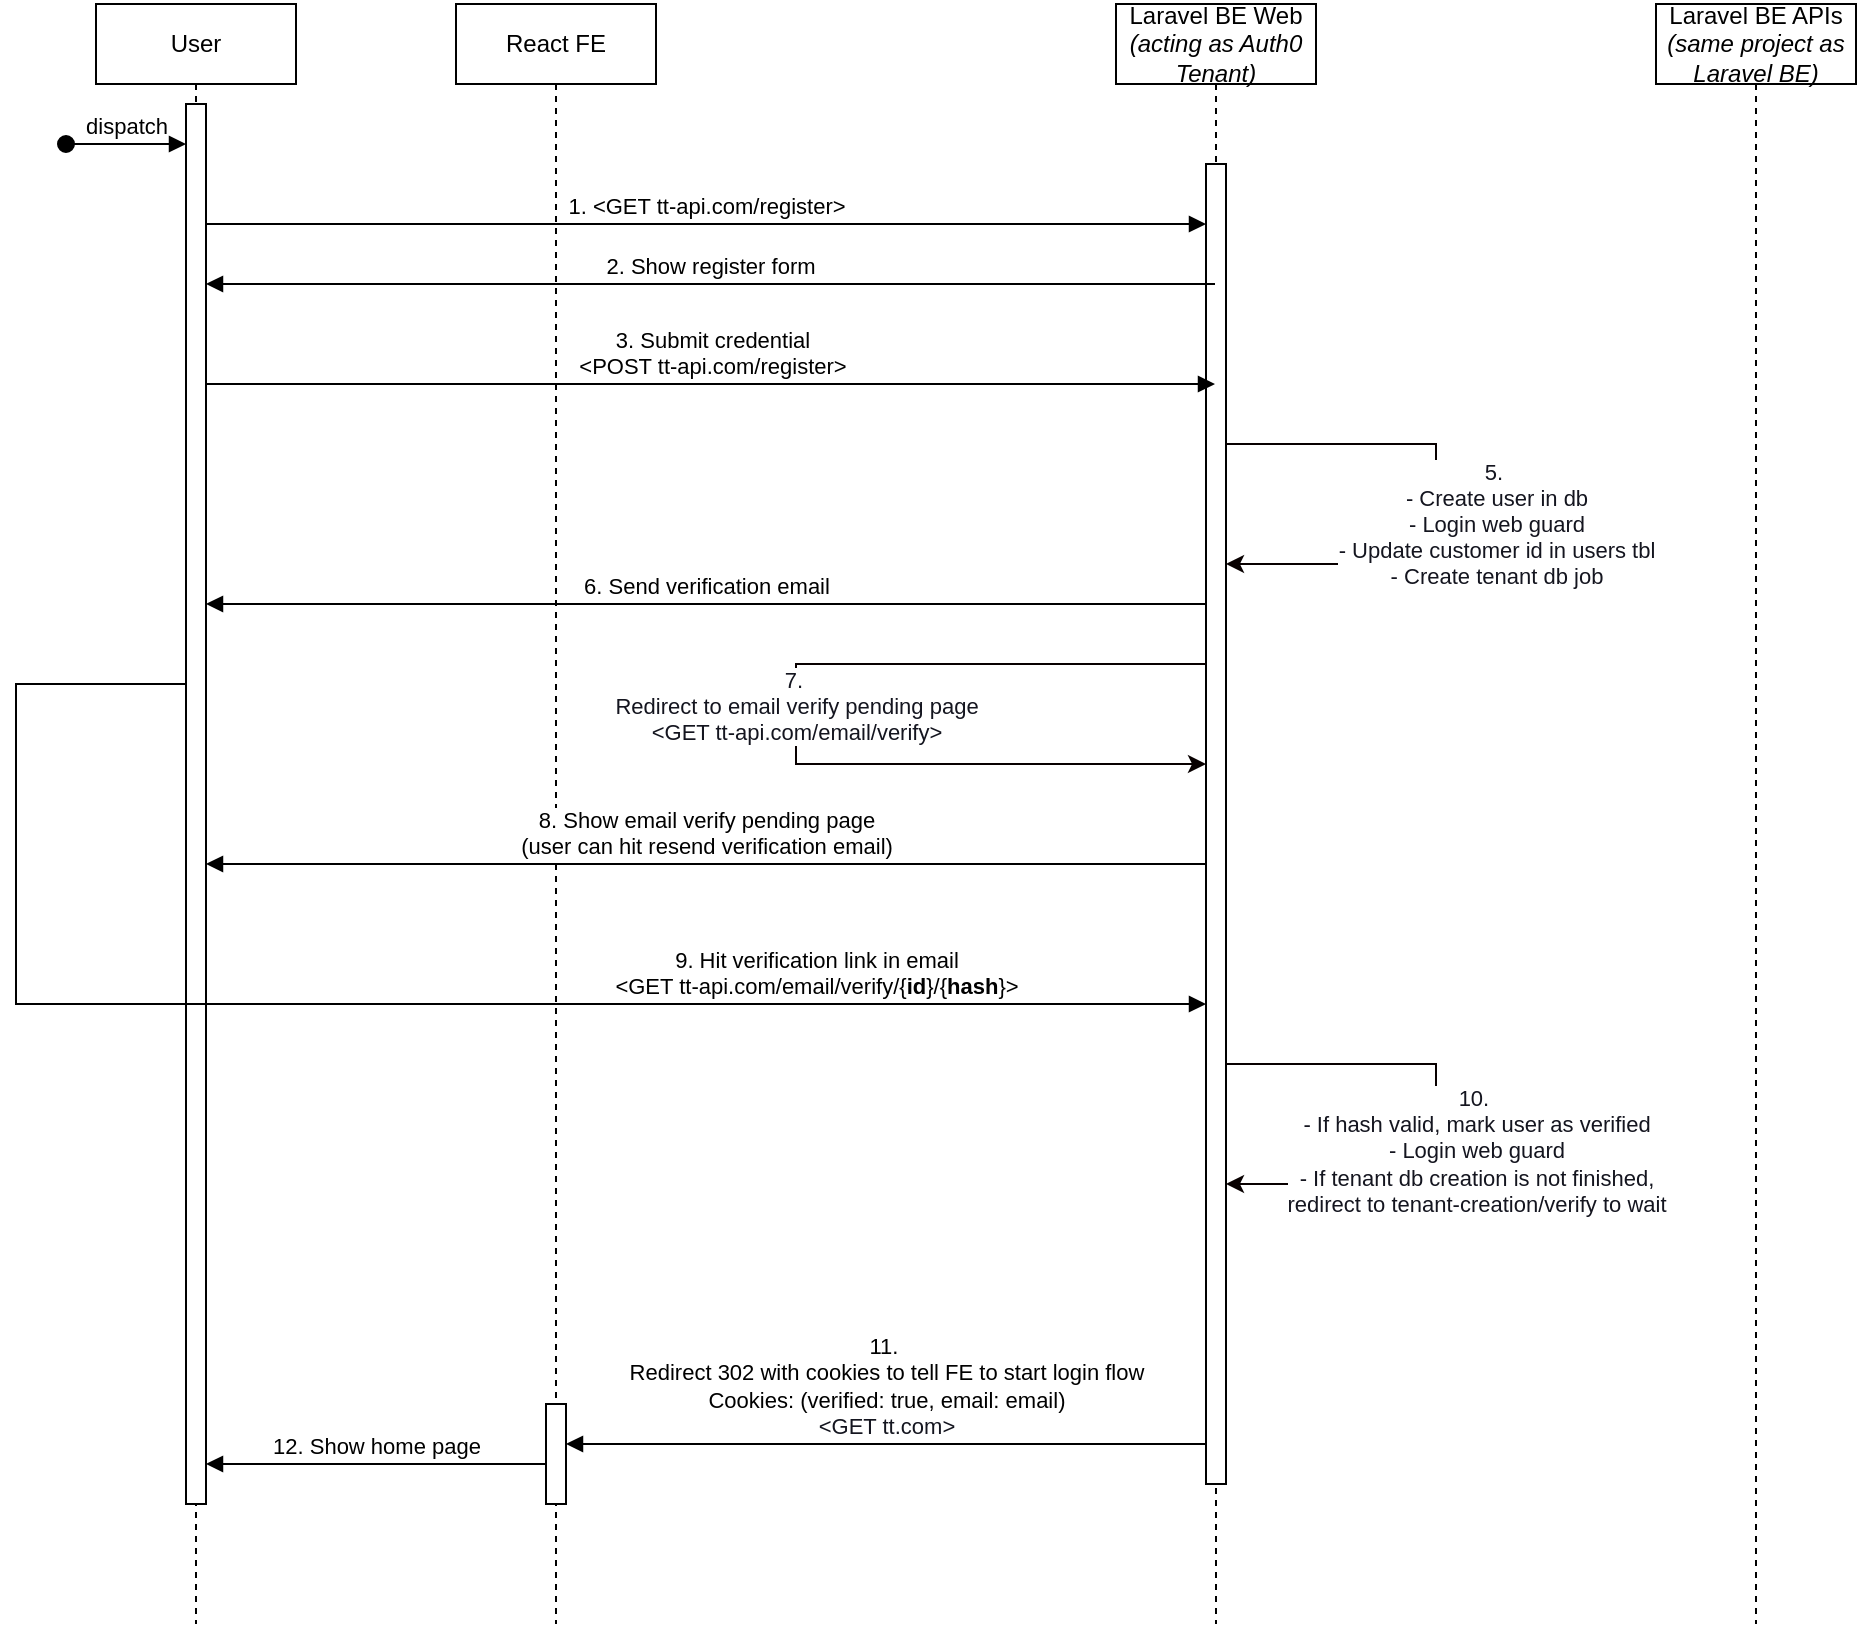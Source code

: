 <mxfile version="24.8.2">
  <diagram name="Page-1" id="g1ioHameETK95ObDJx7T">
    <mxGraphModel dx="2578" dy="934" grid="1" gridSize="10" guides="1" tooltips="1" connect="1" arrows="1" fold="1" page="1" pageScale="1" pageWidth="850" pageHeight="1100" math="0" shadow="0">
      <root>
        <mxCell id="0" />
        <mxCell id="1" parent="0" />
        <mxCell id="X3JfPEDHWv-7EbyUDdrs-1" value="User" style="shape=umlLifeline;perimeter=lifelinePerimeter;whiteSpace=wrap;html=1;container=0;dropTarget=0;collapsible=0;recursiveResize=0;outlineConnect=0;portConstraint=eastwest;newEdgeStyle={&quot;edgeStyle&quot;:&quot;elbowEdgeStyle&quot;,&quot;elbow&quot;:&quot;vertical&quot;,&quot;curved&quot;:0,&quot;rounded&quot;:0};" parent="1" vertex="1">
          <mxGeometry x="-410" y="30" width="100" height="810" as="geometry" />
        </mxCell>
        <mxCell id="X3JfPEDHWv-7EbyUDdrs-2" value="" style="html=1;points=[];perimeter=orthogonalPerimeter;outlineConnect=0;targetShapes=umlLifeline;portConstraint=eastwest;newEdgeStyle={&quot;edgeStyle&quot;:&quot;elbowEdgeStyle&quot;,&quot;elbow&quot;:&quot;vertical&quot;,&quot;curved&quot;:0,&quot;rounded&quot;:0};" parent="X3JfPEDHWv-7EbyUDdrs-1" vertex="1">
          <mxGeometry x="45" y="50" width="10" height="700" as="geometry" />
        </mxCell>
        <mxCell id="X3JfPEDHWv-7EbyUDdrs-3" value="dispatch" style="html=1;verticalAlign=bottom;startArrow=oval;endArrow=block;startSize=8;edgeStyle=elbowEdgeStyle;elbow=vertical;curved=0;rounded=0;" parent="X3JfPEDHWv-7EbyUDdrs-1" target="X3JfPEDHWv-7EbyUDdrs-2" edge="1">
          <mxGeometry relative="1" as="geometry">
            <mxPoint x="-15" y="70" as="sourcePoint" />
          </mxGeometry>
        </mxCell>
        <mxCell id="X3JfPEDHWv-7EbyUDdrs-5" value="React FE" style="shape=umlLifeline;perimeter=lifelinePerimeter;whiteSpace=wrap;html=1;container=0;dropTarget=0;collapsible=0;recursiveResize=0;outlineConnect=0;portConstraint=eastwest;newEdgeStyle={&quot;edgeStyle&quot;:&quot;elbowEdgeStyle&quot;,&quot;elbow&quot;:&quot;vertical&quot;,&quot;curved&quot;:0,&quot;rounded&quot;:0};" parent="1" vertex="1">
          <mxGeometry x="-230" y="30" width="100" height="810" as="geometry" />
        </mxCell>
        <mxCell id="rpZPybrss1myPxaJXPSo-8" value="" style="html=1;points=[];perimeter=orthogonalPerimeter;outlineConnect=0;targetShapes=umlLifeline;portConstraint=eastwest;newEdgeStyle={&quot;edgeStyle&quot;:&quot;elbowEdgeStyle&quot;,&quot;elbow&quot;:&quot;vertical&quot;,&quot;curved&quot;:0,&quot;rounded&quot;:0};" parent="X3JfPEDHWv-7EbyUDdrs-5" vertex="1">
          <mxGeometry x="45" y="700" width="10" height="50" as="geometry" />
        </mxCell>
        <mxCell id="X3JfPEDHWv-7EbyUDdrs-11" value="Laravel BE Web&lt;br&gt;&lt;i&gt;(acting as Auth0 Tenant)&lt;/i&gt;" style="shape=umlLifeline;perimeter=lifelinePerimeter;whiteSpace=wrap;html=1;container=0;dropTarget=0;collapsible=0;recursiveResize=0;outlineConnect=0;portConstraint=eastwest;newEdgeStyle={&quot;edgeStyle&quot;:&quot;elbowEdgeStyle&quot;,&quot;elbow&quot;:&quot;vertical&quot;,&quot;curved&quot;:0,&quot;rounded&quot;:0};" parent="1" vertex="1">
          <mxGeometry x="100" y="30" width="100" height="810" as="geometry" />
        </mxCell>
        <mxCell id="X3JfPEDHWv-7EbyUDdrs-12" value="" style="html=1;points=[];perimeter=orthogonalPerimeter;outlineConnect=0;targetShapes=umlLifeline;portConstraint=eastwest;newEdgeStyle={&quot;edgeStyle&quot;:&quot;elbowEdgeStyle&quot;,&quot;elbow&quot;:&quot;vertical&quot;,&quot;curved&quot;:0,&quot;rounded&quot;:0};" parent="X3JfPEDHWv-7EbyUDdrs-11" vertex="1">
          <mxGeometry x="45" y="80" width="10" height="660" as="geometry" />
        </mxCell>
        <mxCell id="rpZPybrss1myPxaJXPSo-1" value="" style="endArrow=classic;html=1;rounded=0;strokeColor=#080000;fontColor=#393C56;fillColor=#F2CC8F;startSize=6;" parent="X3JfPEDHWv-7EbyUDdrs-11" source="X3JfPEDHWv-7EbyUDdrs-12" target="X3JfPEDHWv-7EbyUDdrs-12" edge="1">
          <mxGeometry width="50" height="50" relative="1" as="geometry">
            <mxPoint x="90" y="220" as="sourcePoint" />
            <mxPoint x="170" y="230" as="targetPoint" />
            <Array as="points">
              <mxPoint x="160" y="220" />
              <mxPoint x="160" y="280" />
            </Array>
          </mxGeometry>
        </mxCell>
        <mxCell id="rpZPybrss1myPxaJXPSo-2" value="5.&amp;nbsp;&lt;br&gt;- Create user in db&lt;br&gt;- Login web guard&lt;br&gt;&lt;div&gt;- Update customer id in users tbl&lt;br&gt;- Create tenant db job&lt;br&gt;&lt;/div&gt;" style="edgeLabel;html=1;align=center;verticalAlign=middle;resizable=0;points=[];strokeColor=#E07A5F;fontColor=#14151F;fillColor=#F2CC8F;" parent="rpZPybrss1myPxaJXPSo-1" vertex="1" connectable="0">
          <mxGeometry x="-0.1" y="1" relative="1" as="geometry">
            <mxPoint x="29" y="23" as="offset" />
          </mxGeometry>
        </mxCell>
        <mxCell id="rpZPybrss1myPxaJXPSo-4" value="" style="endArrow=classic;html=1;rounded=0;strokeColor=#080000;fontColor=#393C56;fillColor=#F2CC8F;" parent="X3JfPEDHWv-7EbyUDdrs-11" source="X3JfPEDHWv-7EbyUDdrs-12" target="X3JfPEDHWv-7EbyUDdrs-12" edge="1">
          <mxGeometry width="50" height="50" relative="1" as="geometry">
            <mxPoint x="-55" y="330" as="sourcePoint" />
            <mxPoint x="20" y="380" as="targetPoint" />
            <Array as="points">
              <mxPoint x="-160" y="330" />
              <mxPoint x="-160" y="380" />
            </Array>
          </mxGeometry>
        </mxCell>
        <mxCell id="rpZPybrss1myPxaJXPSo-5" value="7.&amp;nbsp;&lt;div&gt;Redirect to email verify pending page&lt;br&gt;&amp;lt;GET tt-api.com/email/verify&amp;gt;&lt;/div&gt;" style="edgeLabel;html=1;align=center;verticalAlign=middle;resizable=0;points=[];strokeColor=#E07A5F;fontColor=#14151F;fillColor=#F2CC8F;" parent="rpZPybrss1myPxaJXPSo-4" vertex="1" connectable="0">
          <mxGeometry x="-0.1" y="1" relative="1" as="geometry">
            <mxPoint x="-1" y="19" as="offset" />
          </mxGeometry>
        </mxCell>
        <mxCell id="X3JfPEDHWv-7EbyUDdrs-13" value="Laravel BE APIs&lt;br&gt;&lt;i&gt;(same project as Laravel BE)&lt;/i&gt;" style="shape=umlLifeline;perimeter=lifelinePerimeter;whiteSpace=wrap;html=1;container=0;dropTarget=0;collapsible=0;recursiveResize=0;outlineConnect=0;portConstraint=eastwest;newEdgeStyle={&quot;edgeStyle&quot;:&quot;elbowEdgeStyle&quot;,&quot;elbow&quot;:&quot;vertical&quot;,&quot;curved&quot;:0,&quot;rounded&quot;:0};" parent="1" vertex="1">
          <mxGeometry x="370" y="30" width="100" height="810" as="geometry" />
        </mxCell>
        <mxCell id="X3JfPEDHWv-7EbyUDdrs-17" value="2. Show register form" style="html=1;verticalAlign=bottom;endArrow=block;edgeStyle=elbowEdgeStyle;elbow=vertical;curved=0;rounded=0;" parent="1" source="X3JfPEDHWv-7EbyUDdrs-11" edge="1">
          <mxGeometry relative="1" as="geometry">
            <mxPoint x="45" y="170" as="sourcePoint" />
            <Array as="points">
              <mxPoint x="-260" y="170" />
            </Array>
            <mxPoint x="-355" y="170" as="targetPoint" />
          </mxGeometry>
        </mxCell>
        <mxCell id="X3JfPEDHWv-7EbyUDdrs-18" value="3. Submit credential&lt;br&gt;&amp;lt;POST tt-api.com/register&amp;gt;" style="html=1;verticalAlign=bottom;endArrow=block;edgeStyle=elbowEdgeStyle;elbow=vertical;curved=0;rounded=0;" parent="1" target="X3JfPEDHWv-7EbyUDdrs-11" edge="1">
          <mxGeometry relative="1" as="geometry">
            <mxPoint x="-355" y="220" as="sourcePoint" />
            <Array as="points">
              <mxPoint x="-250" y="220" />
            </Array>
            <mxPoint x="45" y="220" as="targetPoint" />
          </mxGeometry>
        </mxCell>
        <mxCell id="rpZPybrss1myPxaJXPSo-9" value="11.&amp;nbsp;&lt;div&gt;Redirect 302 with cookies to tell FE to start login flow&lt;br&gt;Cookies: (verified: true, email: email)&lt;br&gt;&lt;span style=&quot;color: rgb(20, 21, 31);&quot;&gt;&amp;lt;GET tt.com&amp;gt;&lt;/span&gt;&lt;/div&gt;" style="html=1;verticalAlign=bottom;endArrow=block;edgeStyle=elbowEdgeStyle;elbow=vertical;curved=0;rounded=0;" parent="1" target="rpZPybrss1myPxaJXPSo-8" edge="1">
          <mxGeometry relative="1" as="geometry">
            <mxPoint x="145" y="750" as="sourcePoint" />
            <Array as="points">
              <mxPoint x="-90" y="750" />
            </Array>
            <mxPoint x="40" y="830" as="targetPoint" />
          </mxGeometry>
        </mxCell>
        <mxCell id="rpZPybrss1myPxaJXPSo-17" value="12. Show home page" style="html=1;verticalAlign=bottom;endArrow=block;edgeStyle=elbowEdgeStyle;elbow=vertical;curved=0;rounded=0;" parent="1" source="rpZPybrss1myPxaJXPSo-8" target="X3JfPEDHWv-7EbyUDdrs-2" edge="1">
          <mxGeometry relative="1" as="geometry">
            <mxPoint x="-345" y="760" as="sourcePoint" />
            <Array as="points">
              <mxPoint x="-260" y="760" />
            </Array>
            <mxPoint x="-175" y="760" as="targetPoint" />
          </mxGeometry>
        </mxCell>
        <mxCell id="ZTbGjJP8coFDVD-pvjcx-1" value="1. &amp;lt;GET tt-api.com/register&amp;gt;" style="html=1;verticalAlign=bottom;endArrow=block;edgeStyle=elbowEdgeStyle;elbow=vertical;curved=0;rounded=0;" parent="1" source="X3JfPEDHWv-7EbyUDdrs-2" target="X3JfPEDHWv-7EbyUDdrs-12" edge="1">
          <mxGeometry relative="1" as="geometry">
            <mxPoint x="-330" y="140" as="sourcePoint" />
            <Array as="points">
              <mxPoint x="-250" y="140" />
            </Array>
            <mxPoint x="149.5" y="140" as="targetPoint" />
          </mxGeometry>
        </mxCell>
        <mxCell id="ZTbGjJP8coFDVD-pvjcx-2" value="6. Send verification email" style="html=1;verticalAlign=bottom;endArrow=block;edgeStyle=elbowEdgeStyle;elbow=vertical;curved=0;rounded=0;" parent="1" source="X3JfPEDHWv-7EbyUDdrs-12" target="X3JfPEDHWv-7EbyUDdrs-2" edge="1">
          <mxGeometry relative="1" as="geometry">
            <mxPoint x="90" y="330" as="sourcePoint" />
            <Array as="points">
              <mxPoint x="-255" y="330" />
            </Array>
            <mxPoint x="-350" y="330" as="targetPoint" />
          </mxGeometry>
        </mxCell>
        <mxCell id="ZTbGjJP8coFDVD-pvjcx-3" value="8. Show email verify pending page&lt;br&gt;(user can hit resend verification email)" style="html=1;verticalAlign=bottom;endArrow=block;edgeStyle=elbowEdgeStyle;elbow=vertical;curved=0;rounded=0;" parent="1" source="X3JfPEDHWv-7EbyUDdrs-12" target="X3JfPEDHWv-7EbyUDdrs-2" edge="1">
          <mxGeometry relative="1" as="geometry">
            <mxPoint x="120" y="460" as="sourcePoint" />
            <Array as="points">
              <mxPoint x="-250" y="460" />
            </Array>
            <mxPoint x="-350" y="460" as="targetPoint" />
          </mxGeometry>
        </mxCell>
        <mxCell id="ZTbGjJP8coFDVD-pvjcx-4" value="9. Hit verification link in email&lt;br&gt;&amp;lt;GET tt-api.com/email/verify/{&lt;b&gt;id&lt;/b&gt;}/{&lt;b&gt;hash&lt;/b&gt;}&amp;gt;" style="html=1;verticalAlign=bottom;endArrow=block;edgeStyle=orthogonalEdgeStyle;elbow=vertical;rounded=0;" parent="1" source="X3JfPEDHWv-7EbyUDdrs-2" target="X3JfPEDHWv-7EbyUDdrs-12" edge="1">
          <mxGeometry x="0.536" relative="1" as="geometry">
            <mxPoint x="-380" y="370" as="sourcePoint" />
            <Array as="points">
              <mxPoint x="-450" y="370" />
              <mxPoint x="-450" y="530" />
            </Array>
            <mxPoint x="120" y="530" as="targetPoint" />
            <mxPoint as="offset" />
          </mxGeometry>
        </mxCell>
        <mxCell id="ZTbGjJP8coFDVD-pvjcx-12" value="" style="endArrow=classic;html=1;rounded=0;strokeColor=#080000;fontColor=#393C56;fillColor=#F2CC8F;startSize=6;" parent="1" edge="1">
          <mxGeometry width="50" height="50" relative="1" as="geometry">
            <mxPoint x="155" y="560" as="sourcePoint" />
            <mxPoint x="155" y="620" as="targetPoint" />
            <Array as="points">
              <mxPoint x="260" y="560" />
              <mxPoint x="260" y="620" />
            </Array>
          </mxGeometry>
        </mxCell>
        <mxCell id="ZTbGjJP8coFDVD-pvjcx-13" value="10.&amp;nbsp;&lt;div&gt;- If hash valid, mark user as verified&lt;br&gt;- Login web guard&lt;br&gt;&lt;div&gt;- If tenant db creation is not finished, &lt;br&gt;redirect to&amp;nbsp;tenant-creation/verify to wait&lt;br&gt;&lt;br&gt;&lt;/div&gt;&lt;/div&gt;" style="edgeLabel;html=1;align=center;verticalAlign=middle;resizable=0;points=[];strokeColor=#E07A5F;fontColor=#14151F;fillColor=#F2CC8F;" parent="ZTbGjJP8coFDVD-pvjcx-12" vertex="1" connectable="0">
          <mxGeometry x="-0.1" y="1" relative="1" as="geometry">
            <mxPoint x="19" y="33" as="offset" />
          </mxGeometry>
        </mxCell>
      </root>
    </mxGraphModel>
  </diagram>
</mxfile>
